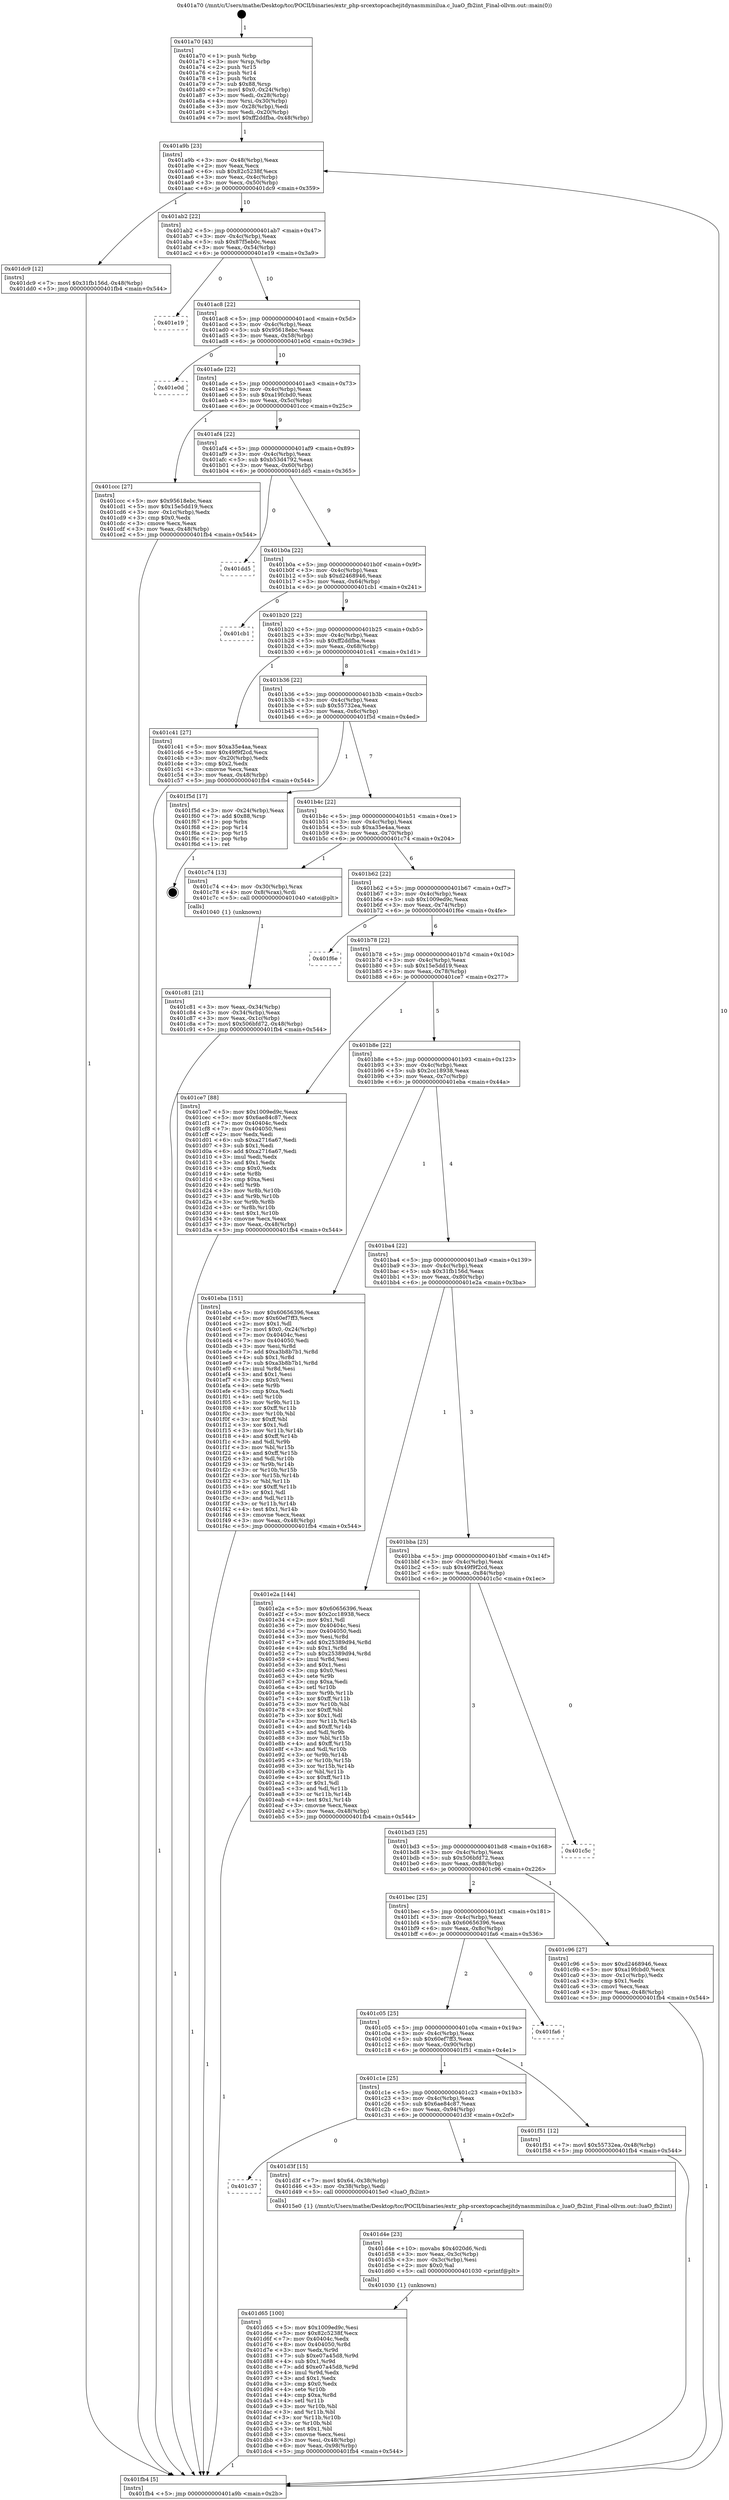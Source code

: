 digraph "0x401a70" {
  label = "0x401a70 (/mnt/c/Users/mathe/Desktop/tcc/POCII/binaries/extr_php-srcextopcachejitdynasmminilua.c_luaO_fb2int_Final-ollvm.out::main(0))"
  labelloc = "t"
  node[shape=record]

  Entry [label="",width=0.3,height=0.3,shape=circle,fillcolor=black,style=filled]
  "0x401a9b" [label="{
     0x401a9b [23]\l
     | [instrs]\l
     &nbsp;&nbsp;0x401a9b \<+3\>: mov -0x48(%rbp),%eax\l
     &nbsp;&nbsp;0x401a9e \<+2\>: mov %eax,%ecx\l
     &nbsp;&nbsp;0x401aa0 \<+6\>: sub $0x82c5238f,%ecx\l
     &nbsp;&nbsp;0x401aa6 \<+3\>: mov %eax,-0x4c(%rbp)\l
     &nbsp;&nbsp;0x401aa9 \<+3\>: mov %ecx,-0x50(%rbp)\l
     &nbsp;&nbsp;0x401aac \<+6\>: je 0000000000401dc9 \<main+0x359\>\l
  }"]
  "0x401dc9" [label="{
     0x401dc9 [12]\l
     | [instrs]\l
     &nbsp;&nbsp;0x401dc9 \<+7\>: movl $0x31fb156d,-0x48(%rbp)\l
     &nbsp;&nbsp;0x401dd0 \<+5\>: jmp 0000000000401fb4 \<main+0x544\>\l
  }"]
  "0x401ab2" [label="{
     0x401ab2 [22]\l
     | [instrs]\l
     &nbsp;&nbsp;0x401ab2 \<+5\>: jmp 0000000000401ab7 \<main+0x47\>\l
     &nbsp;&nbsp;0x401ab7 \<+3\>: mov -0x4c(%rbp),%eax\l
     &nbsp;&nbsp;0x401aba \<+5\>: sub $0x87f5eb0c,%eax\l
     &nbsp;&nbsp;0x401abf \<+3\>: mov %eax,-0x54(%rbp)\l
     &nbsp;&nbsp;0x401ac2 \<+6\>: je 0000000000401e19 \<main+0x3a9\>\l
  }"]
  Exit [label="",width=0.3,height=0.3,shape=circle,fillcolor=black,style=filled,peripheries=2]
  "0x401e19" [label="{
     0x401e19\l
  }", style=dashed]
  "0x401ac8" [label="{
     0x401ac8 [22]\l
     | [instrs]\l
     &nbsp;&nbsp;0x401ac8 \<+5\>: jmp 0000000000401acd \<main+0x5d\>\l
     &nbsp;&nbsp;0x401acd \<+3\>: mov -0x4c(%rbp),%eax\l
     &nbsp;&nbsp;0x401ad0 \<+5\>: sub $0x95618ebc,%eax\l
     &nbsp;&nbsp;0x401ad5 \<+3\>: mov %eax,-0x58(%rbp)\l
     &nbsp;&nbsp;0x401ad8 \<+6\>: je 0000000000401e0d \<main+0x39d\>\l
  }"]
  "0x401d65" [label="{
     0x401d65 [100]\l
     | [instrs]\l
     &nbsp;&nbsp;0x401d65 \<+5\>: mov $0x1009ed9c,%esi\l
     &nbsp;&nbsp;0x401d6a \<+5\>: mov $0x82c5238f,%ecx\l
     &nbsp;&nbsp;0x401d6f \<+7\>: mov 0x40404c,%edx\l
     &nbsp;&nbsp;0x401d76 \<+8\>: mov 0x404050,%r8d\l
     &nbsp;&nbsp;0x401d7e \<+3\>: mov %edx,%r9d\l
     &nbsp;&nbsp;0x401d81 \<+7\>: sub $0xe07a45d8,%r9d\l
     &nbsp;&nbsp;0x401d88 \<+4\>: sub $0x1,%r9d\l
     &nbsp;&nbsp;0x401d8c \<+7\>: add $0xe07a45d8,%r9d\l
     &nbsp;&nbsp;0x401d93 \<+4\>: imul %r9d,%edx\l
     &nbsp;&nbsp;0x401d97 \<+3\>: and $0x1,%edx\l
     &nbsp;&nbsp;0x401d9a \<+3\>: cmp $0x0,%edx\l
     &nbsp;&nbsp;0x401d9d \<+4\>: sete %r10b\l
     &nbsp;&nbsp;0x401da1 \<+4\>: cmp $0xa,%r8d\l
     &nbsp;&nbsp;0x401da5 \<+4\>: setl %r11b\l
     &nbsp;&nbsp;0x401da9 \<+3\>: mov %r10b,%bl\l
     &nbsp;&nbsp;0x401dac \<+3\>: and %r11b,%bl\l
     &nbsp;&nbsp;0x401daf \<+3\>: xor %r11b,%r10b\l
     &nbsp;&nbsp;0x401db2 \<+3\>: or %r10b,%bl\l
     &nbsp;&nbsp;0x401db5 \<+3\>: test $0x1,%bl\l
     &nbsp;&nbsp;0x401db8 \<+3\>: cmovne %ecx,%esi\l
     &nbsp;&nbsp;0x401dbb \<+3\>: mov %esi,-0x48(%rbp)\l
     &nbsp;&nbsp;0x401dbe \<+6\>: mov %eax,-0x98(%rbp)\l
     &nbsp;&nbsp;0x401dc4 \<+5\>: jmp 0000000000401fb4 \<main+0x544\>\l
  }"]
  "0x401e0d" [label="{
     0x401e0d\l
  }", style=dashed]
  "0x401ade" [label="{
     0x401ade [22]\l
     | [instrs]\l
     &nbsp;&nbsp;0x401ade \<+5\>: jmp 0000000000401ae3 \<main+0x73\>\l
     &nbsp;&nbsp;0x401ae3 \<+3\>: mov -0x4c(%rbp),%eax\l
     &nbsp;&nbsp;0x401ae6 \<+5\>: sub $0xa19fcbd0,%eax\l
     &nbsp;&nbsp;0x401aeb \<+3\>: mov %eax,-0x5c(%rbp)\l
     &nbsp;&nbsp;0x401aee \<+6\>: je 0000000000401ccc \<main+0x25c\>\l
  }"]
  "0x401d4e" [label="{
     0x401d4e [23]\l
     | [instrs]\l
     &nbsp;&nbsp;0x401d4e \<+10\>: movabs $0x4020d6,%rdi\l
     &nbsp;&nbsp;0x401d58 \<+3\>: mov %eax,-0x3c(%rbp)\l
     &nbsp;&nbsp;0x401d5b \<+3\>: mov -0x3c(%rbp),%esi\l
     &nbsp;&nbsp;0x401d5e \<+2\>: mov $0x0,%al\l
     &nbsp;&nbsp;0x401d60 \<+5\>: call 0000000000401030 \<printf@plt\>\l
     | [calls]\l
     &nbsp;&nbsp;0x401030 \{1\} (unknown)\l
  }"]
  "0x401ccc" [label="{
     0x401ccc [27]\l
     | [instrs]\l
     &nbsp;&nbsp;0x401ccc \<+5\>: mov $0x95618ebc,%eax\l
     &nbsp;&nbsp;0x401cd1 \<+5\>: mov $0x15e5dd19,%ecx\l
     &nbsp;&nbsp;0x401cd6 \<+3\>: mov -0x1c(%rbp),%edx\l
     &nbsp;&nbsp;0x401cd9 \<+3\>: cmp $0x0,%edx\l
     &nbsp;&nbsp;0x401cdc \<+3\>: cmove %ecx,%eax\l
     &nbsp;&nbsp;0x401cdf \<+3\>: mov %eax,-0x48(%rbp)\l
     &nbsp;&nbsp;0x401ce2 \<+5\>: jmp 0000000000401fb4 \<main+0x544\>\l
  }"]
  "0x401af4" [label="{
     0x401af4 [22]\l
     | [instrs]\l
     &nbsp;&nbsp;0x401af4 \<+5\>: jmp 0000000000401af9 \<main+0x89\>\l
     &nbsp;&nbsp;0x401af9 \<+3\>: mov -0x4c(%rbp),%eax\l
     &nbsp;&nbsp;0x401afc \<+5\>: sub $0xb53d4792,%eax\l
     &nbsp;&nbsp;0x401b01 \<+3\>: mov %eax,-0x60(%rbp)\l
     &nbsp;&nbsp;0x401b04 \<+6\>: je 0000000000401dd5 \<main+0x365\>\l
  }"]
  "0x401c37" [label="{
     0x401c37\l
  }", style=dashed]
  "0x401dd5" [label="{
     0x401dd5\l
  }", style=dashed]
  "0x401b0a" [label="{
     0x401b0a [22]\l
     | [instrs]\l
     &nbsp;&nbsp;0x401b0a \<+5\>: jmp 0000000000401b0f \<main+0x9f\>\l
     &nbsp;&nbsp;0x401b0f \<+3\>: mov -0x4c(%rbp),%eax\l
     &nbsp;&nbsp;0x401b12 \<+5\>: sub $0xd2468946,%eax\l
     &nbsp;&nbsp;0x401b17 \<+3\>: mov %eax,-0x64(%rbp)\l
     &nbsp;&nbsp;0x401b1a \<+6\>: je 0000000000401cb1 \<main+0x241\>\l
  }"]
  "0x401d3f" [label="{
     0x401d3f [15]\l
     | [instrs]\l
     &nbsp;&nbsp;0x401d3f \<+7\>: movl $0x64,-0x38(%rbp)\l
     &nbsp;&nbsp;0x401d46 \<+3\>: mov -0x38(%rbp),%edi\l
     &nbsp;&nbsp;0x401d49 \<+5\>: call 00000000004015e0 \<luaO_fb2int\>\l
     | [calls]\l
     &nbsp;&nbsp;0x4015e0 \{1\} (/mnt/c/Users/mathe/Desktop/tcc/POCII/binaries/extr_php-srcextopcachejitdynasmminilua.c_luaO_fb2int_Final-ollvm.out::luaO_fb2int)\l
  }"]
  "0x401cb1" [label="{
     0x401cb1\l
  }", style=dashed]
  "0x401b20" [label="{
     0x401b20 [22]\l
     | [instrs]\l
     &nbsp;&nbsp;0x401b20 \<+5\>: jmp 0000000000401b25 \<main+0xb5\>\l
     &nbsp;&nbsp;0x401b25 \<+3\>: mov -0x4c(%rbp),%eax\l
     &nbsp;&nbsp;0x401b28 \<+5\>: sub $0xff2ddfba,%eax\l
     &nbsp;&nbsp;0x401b2d \<+3\>: mov %eax,-0x68(%rbp)\l
     &nbsp;&nbsp;0x401b30 \<+6\>: je 0000000000401c41 \<main+0x1d1\>\l
  }"]
  "0x401c1e" [label="{
     0x401c1e [25]\l
     | [instrs]\l
     &nbsp;&nbsp;0x401c1e \<+5\>: jmp 0000000000401c23 \<main+0x1b3\>\l
     &nbsp;&nbsp;0x401c23 \<+3\>: mov -0x4c(%rbp),%eax\l
     &nbsp;&nbsp;0x401c26 \<+5\>: sub $0x6ae84c87,%eax\l
     &nbsp;&nbsp;0x401c2b \<+6\>: mov %eax,-0x94(%rbp)\l
     &nbsp;&nbsp;0x401c31 \<+6\>: je 0000000000401d3f \<main+0x2cf\>\l
  }"]
  "0x401c41" [label="{
     0x401c41 [27]\l
     | [instrs]\l
     &nbsp;&nbsp;0x401c41 \<+5\>: mov $0xa35e4aa,%eax\l
     &nbsp;&nbsp;0x401c46 \<+5\>: mov $0x49f9f2cd,%ecx\l
     &nbsp;&nbsp;0x401c4b \<+3\>: mov -0x20(%rbp),%edx\l
     &nbsp;&nbsp;0x401c4e \<+3\>: cmp $0x2,%edx\l
     &nbsp;&nbsp;0x401c51 \<+3\>: cmovne %ecx,%eax\l
     &nbsp;&nbsp;0x401c54 \<+3\>: mov %eax,-0x48(%rbp)\l
     &nbsp;&nbsp;0x401c57 \<+5\>: jmp 0000000000401fb4 \<main+0x544\>\l
  }"]
  "0x401b36" [label="{
     0x401b36 [22]\l
     | [instrs]\l
     &nbsp;&nbsp;0x401b36 \<+5\>: jmp 0000000000401b3b \<main+0xcb\>\l
     &nbsp;&nbsp;0x401b3b \<+3\>: mov -0x4c(%rbp),%eax\l
     &nbsp;&nbsp;0x401b3e \<+5\>: sub $0x55732ea,%eax\l
     &nbsp;&nbsp;0x401b43 \<+3\>: mov %eax,-0x6c(%rbp)\l
     &nbsp;&nbsp;0x401b46 \<+6\>: je 0000000000401f5d \<main+0x4ed\>\l
  }"]
  "0x401fb4" [label="{
     0x401fb4 [5]\l
     | [instrs]\l
     &nbsp;&nbsp;0x401fb4 \<+5\>: jmp 0000000000401a9b \<main+0x2b\>\l
  }"]
  "0x401a70" [label="{
     0x401a70 [43]\l
     | [instrs]\l
     &nbsp;&nbsp;0x401a70 \<+1\>: push %rbp\l
     &nbsp;&nbsp;0x401a71 \<+3\>: mov %rsp,%rbp\l
     &nbsp;&nbsp;0x401a74 \<+2\>: push %r15\l
     &nbsp;&nbsp;0x401a76 \<+2\>: push %r14\l
     &nbsp;&nbsp;0x401a78 \<+1\>: push %rbx\l
     &nbsp;&nbsp;0x401a79 \<+7\>: sub $0x88,%rsp\l
     &nbsp;&nbsp;0x401a80 \<+7\>: movl $0x0,-0x24(%rbp)\l
     &nbsp;&nbsp;0x401a87 \<+3\>: mov %edi,-0x28(%rbp)\l
     &nbsp;&nbsp;0x401a8a \<+4\>: mov %rsi,-0x30(%rbp)\l
     &nbsp;&nbsp;0x401a8e \<+3\>: mov -0x28(%rbp),%edi\l
     &nbsp;&nbsp;0x401a91 \<+3\>: mov %edi,-0x20(%rbp)\l
     &nbsp;&nbsp;0x401a94 \<+7\>: movl $0xff2ddfba,-0x48(%rbp)\l
  }"]
  "0x401f51" [label="{
     0x401f51 [12]\l
     | [instrs]\l
     &nbsp;&nbsp;0x401f51 \<+7\>: movl $0x55732ea,-0x48(%rbp)\l
     &nbsp;&nbsp;0x401f58 \<+5\>: jmp 0000000000401fb4 \<main+0x544\>\l
  }"]
  "0x401f5d" [label="{
     0x401f5d [17]\l
     | [instrs]\l
     &nbsp;&nbsp;0x401f5d \<+3\>: mov -0x24(%rbp),%eax\l
     &nbsp;&nbsp;0x401f60 \<+7\>: add $0x88,%rsp\l
     &nbsp;&nbsp;0x401f67 \<+1\>: pop %rbx\l
     &nbsp;&nbsp;0x401f68 \<+2\>: pop %r14\l
     &nbsp;&nbsp;0x401f6a \<+2\>: pop %r15\l
     &nbsp;&nbsp;0x401f6c \<+1\>: pop %rbp\l
     &nbsp;&nbsp;0x401f6d \<+1\>: ret\l
  }"]
  "0x401b4c" [label="{
     0x401b4c [22]\l
     | [instrs]\l
     &nbsp;&nbsp;0x401b4c \<+5\>: jmp 0000000000401b51 \<main+0xe1\>\l
     &nbsp;&nbsp;0x401b51 \<+3\>: mov -0x4c(%rbp),%eax\l
     &nbsp;&nbsp;0x401b54 \<+5\>: sub $0xa35e4aa,%eax\l
     &nbsp;&nbsp;0x401b59 \<+3\>: mov %eax,-0x70(%rbp)\l
     &nbsp;&nbsp;0x401b5c \<+6\>: je 0000000000401c74 \<main+0x204\>\l
  }"]
  "0x401c05" [label="{
     0x401c05 [25]\l
     | [instrs]\l
     &nbsp;&nbsp;0x401c05 \<+5\>: jmp 0000000000401c0a \<main+0x19a\>\l
     &nbsp;&nbsp;0x401c0a \<+3\>: mov -0x4c(%rbp),%eax\l
     &nbsp;&nbsp;0x401c0d \<+5\>: sub $0x60ef7ff3,%eax\l
     &nbsp;&nbsp;0x401c12 \<+6\>: mov %eax,-0x90(%rbp)\l
     &nbsp;&nbsp;0x401c18 \<+6\>: je 0000000000401f51 \<main+0x4e1\>\l
  }"]
  "0x401c74" [label="{
     0x401c74 [13]\l
     | [instrs]\l
     &nbsp;&nbsp;0x401c74 \<+4\>: mov -0x30(%rbp),%rax\l
     &nbsp;&nbsp;0x401c78 \<+4\>: mov 0x8(%rax),%rdi\l
     &nbsp;&nbsp;0x401c7c \<+5\>: call 0000000000401040 \<atoi@plt\>\l
     | [calls]\l
     &nbsp;&nbsp;0x401040 \{1\} (unknown)\l
  }"]
  "0x401b62" [label="{
     0x401b62 [22]\l
     | [instrs]\l
     &nbsp;&nbsp;0x401b62 \<+5\>: jmp 0000000000401b67 \<main+0xf7\>\l
     &nbsp;&nbsp;0x401b67 \<+3\>: mov -0x4c(%rbp),%eax\l
     &nbsp;&nbsp;0x401b6a \<+5\>: sub $0x1009ed9c,%eax\l
     &nbsp;&nbsp;0x401b6f \<+3\>: mov %eax,-0x74(%rbp)\l
     &nbsp;&nbsp;0x401b72 \<+6\>: je 0000000000401f6e \<main+0x4fe\>\l
  }"]
  "0x401c81" [label="{
     0x401c81 [21]\l
     | [instrs]\l
     &nbsp;&nbsp;0x401c81 \<+3\>: mov %eax,-0x34(%rbp)\l
     &nbsp;&nbsp;0x401c84 \<+3\>: mov -0x34(%rbp),%eax\l
     &nbsp;&nbsp;0x401c87 \<+3\>: mov %eax,-0x1c(%rbp)\l
     &nbsp;&nbsp;0x401c8a \<+7\>: movl $0x506bfd72,-0x48(%rbp)\l
     &nbsp;&nbsp;0x401c91 \<+5\>: jmp 0000000000401fb4 \<main+0x544\>\l
  }"]
  "0x401fa6" [label="{
     0x401fa6\l
  }", style=dashed]
  "0x401f6e" [label="{
     0x401f6e\l
  }", style=dashed]
  "0x401b78" [label="{
     0x401b78 [22]\l
     | [instrs]\l
     &nbsp;&nbsp;0x401b78 \<+5\>: jmp 0000000000401b7d \<main+0x10d\>\l
     &nbsp;&nbsp;0x401b7d \<+3\>: mov -0x4c(%rbp),%eax\l
     &nbsp;&nbsp;0x401b80 \<+5\>: sub $0x15e5dd19,%eax\l
     &nbsp;&nbsp;0x401b85 \<+3\>: mov %eax,-0x78(%rbp)\l
     &nbsp;&nbsp;0x401b88 \<+6\>: je 0000000000401ce7 \<main+0x277\>\l
  }"]
  "0x401bec" [label="{
     0x401bec [25]\l
     | [instrs]\l
     &nbsp;&nbsp;0x401bec \<+5\>: jmp 0000000000401bf1 \<main+0x181\>\l
     &nbsp;&nbsp;0x401bf1 \<+3\>: mov -0x4c(%rbp),%eax\l
     &nbsp;&nbsp;0x401bf4 \<+5\>: sub $0x60656396,%eax\l
     &nbsp;&nbsp;0x401bf9 \<+6\>: mov %eax,-0x8c(%rbp)\l
     &nbsp;&nbsp;0x401bff \<+6\>: je 0000000000401fa6 \<main+0x536\>\l
  }"]
  "0x401ce7" [label="{
     0x401ce7 [88]\l
     | [instrs]\l
     &nbsp;&nbsp;0x401ce7 \<+5\>: mov $0x1009ed9c,%eax\l
     &nbsp;&nbsp;0x401cec \<+5\>: mov $0x6ae84c87,%ecx\l
     &nbsp;&nbsp;0x401cf1 \<+7\>: mov 0x40404c,%edx\l
     &nbsp;&nbsp;0x401cf8 \<+7\>: mov 0x404050,%esi\l
     &nbsp;&nbsp;0x401cff \<+2\>: mov %edx,%edi\l
     &nbsp;&nbsp;0x401d01 \<+6\>: sub $0xa2716a67,%edi\l
     &nbsp;&nbsp;0x401d07 \<+3\>: sub $0x1,%edi\l
     &nbsp;&nbsp;0x401d0a \<+6\>: add $0xa2716a67,%edi\l
     &nbsp;&nbsp;0x401d10 \<+3\>: imul %edi,%edx\l
     &nbsp;&nbsp;0x401d13 \<+3\>: and $0x1,%edx\l
     &nbsp;&nbsp;0x401d16 \<+3\>: cmp $0x0,%edx\l
     &nbsp;&nbsp;0x401d19 \<+4\>: sete %r8b\l
     &nbsp;&nbsp;0x401d1d \<+3\>: cmp $0xa,%esi\l
     &nbsp;&nbsp;0x401d20 \<+4\>: setl %r9b\l
     &nbsp;&nbsp;0x401d24 \<+3\>: mov %r8b,%r10b\l
     &nbsp;&nbsp;0x401d27 \<+3\>: and %r9b,%r10b\l
     &nbsp;&nbsp;0x401d2a \<+3\>: xor %r9b,%r8b\l
     &nbsp;&nbsp;0x401d2d \<+3\>: or %r8b,%r10b\l
     &nbsp;&nbsp;0x401d30 \<+4\>: test $0x1,%r10b\l
     &nbsp;&nbsp;0x401d34 \<+3\>: cmovne %ecx,%eax\l
     &nbsp;&nbsp;0x401d37 \<+3\>: mov %eax,-0x48(%rbp)\l
     &nbsp;&nbsp;0x401d3a \<+5\>: jmp 0000000000401fb4 \<main+0x544\>\l
  }"]
  "0x401b8e" [label="{
     0x401b8e [22]\l
     | [instrs]\l
     &nbsp;&nbsp;0x401b8e \<+5\>: jmp 0000000000401b93 \<main+0x123\>\l
     &nbsp;&nbsp;0x401b93 \<+3\>: mov -0x4c(%rbp),%eax\l
     &nbsp;&nbsp;0x401b96 \<+5\>: sub $0x2cc18938,%eax\l
     &nbsp;&nbsp;0x401b9b \<+3\>: mov %eax,-0x7c(%rbp)\l
     &nbsp;&nbsp;0x401b9e \<+6\>: je 0000000000401eba \<main+0x44a\>\l
  }"]
  "0x401c96" [label="{
     0x401c96 [27]\l
     | [instrs]\l
     &nbsp;&nbsp;0x401c96 \<+5\>: mov $0xd2468946,%eax\l
     &nbsp;&nbsp;0x401c9b \<+5\>: mov $0xa19fcbd0,%ecx\l
     &nbsp;&nbsp;0x401ca0 \<+3\>: mov -0x1c(%rbp),%edx\l
     &nbsp;&nbsp;0x401ca3 \<+3\>: cmp $0x1,%edx\l
     &nbsp;&nbsp;0x401ca6 \<+3\>: cmovl %ecx,%eax\l
     &nbsp;&nbsp;0x401ca9 \<+3\>: mov %eax,-0x48(%rbp)\l
     &nbsp;&nbsp;0x401cac \<+5\>: jmp 0000000000401fb4 \<main+0x544\>\l
  }"]
  "0x401eba" [label="{
     0x401eba [151]\l
     | [instrs]\l
     &nbsp;&nbsp;0x401eba \<+5\>: mov $0x60656396,%eax\l
     &nbsp;&nbsp;0x401ebf \<+5\>: mov $0x60ef7ff3,%ecx\l
     &nbsp;&nbsp;0x401ec4 \<+2\>: mov $0x1,%dl\l
     &nbsp;&nbsp;0x401ec6 \<+7\>: movl $0x0,-0x24(%rbp)\l
     &nbsp;&nbsp;0x401ecd \<+7\>: mov 0x40404c,%esi\l
     &nbsp;&nbsp;0x401ed4 \<+7\>: mov 0x404050,%edi\l
     &nbsp;&nbsp;0x401edb \<+3\>: mov %esi,%r8d\l
     &nbsp;&nbsp;0x401ede \<+7\>: add $0xa3b8b7b1,%r8d\l
     &nbsp;&nbsp;0x401ee5 \<+4\>: sub $0x1,%r8d\l
     &nbsp;&nbsp;0x401ee9 \<+7\>: sub $0xa3b8b7b1,%r8d\l
     &nbsp;&nbsp;0x401ef0 \<+4\>: imul %r8d,%esi\l
     &nbsp;&nbsp;0x401ef4 \<+3\>: and $0x1,%esi\l
     &nbsp;&nbsp;0x401ef7 \<+3\>: cmp $0x0,%esi\l
     &nbsp;&nbsp;0x401efa \<+4\>: sete %r9b\l
     &nbsp;&nbsp;0x401efe \<+3\>: cmp $0xa,%edi\l
     &nbsp;&nbsp;0x401f01 \<+4\>: setl %r10b\l
     &nbsp;&nbsp;0x401f05 \<+3\>: mov %r9b,%r11b\l
     &nbsp;&nbsp;0x401f08 \<+4\>: xor $0xff,%r11b\l
     &nbsp;&nbsp;0x401f0c \<+3\>: mov %r10b,%bl\l
     &nbsp;&nbsp;0x401f0f \<+3\>: xor $0xff,%bl\l
     &nbsp;&nbsp;0x401f12 \<+3\>: xor $0x1,%dl\l
     &nbsp;&nbsp;0x401f15 \<+3\>: mov %r11b,%r14b\l
     &nbsp;&nbsp;0x401f18 \<+4\>: and $0xff,%r14b\l
     &nbsp;&nbsp;0x401f1c \<+3\>: and %dl,%r9b\l
     &nbsp;&nbsp;0x401f1f \<+3\>: mov %bl,%r15b\l
     &nbsp;&nbsp;0x401f22 \<+4\>: and $0xff,%r15b\l
     &nbsp;&nbsp;0x401f26 \<+3\>: and %dl,%r10b\l
     &nbsp;&nbsp;0x401f29 \<+3\>: or %r9b,%r14b\l
     &nbsp;&nbsp;0x401f2c \<+3\>: or %r10b,%r15b\l
     &nbsp;&nbsp;0x401f2f \<+3\>: xor %r15b,%r14b\l
     &nbsp;&nbsp;0x401f32 \<+3\>: or %bl,%r11b\l
     &nbsp;&nbsp;0x401f35 \<+4\>: xor $0xff,%r11b\l
     &nbsp;&nbsp;0x401f39 \<+3\>: or $0x1,%dl\l
     &nbsp;&nbsp;0x401f3c \<+3\>: and %dl,%r11b\l
     &nbsp;&nbsp;0x401f3f \<+3\>: or %r11b,%r14b\l
     &nbsp;&nbsp;0x401f42 \<+4\>: test $0x1,%r14b\l
     &nbsp;&nbsp;0x401f46 \<+3\>: cmovne %ecx,%eax\l
     &nbsp;&nbsp;0x401f49 \<+3\>: mov %eax,-0x48(%rbp)\l
     &nbsp;&nbsp;0x401f4c \<+5\>: jmp 0000000000401fb4 \<main+0x544\>\l
  }"]
  "0x401ba4" [label="{
     0x401ba4 [22]\l
     | [instrs]\l
     &nbsp;&nbsp;0x401ba4 \<+5\>: jmp 0000000000401ba9 \<main+0x139\>\l
     &nbsp;&nbsp;0x401ba9 \<+3\>: mov -0x4c(%rbp),%eax\l
     &nbsp;&nbsp;0x401bac \<+5\>: sub $0x31fb156d,%eax\l
     &nbsp;&nbsp;0x401bb1 \<+3\>: mov %eax,-0x80(%rbp)\l
     &nbsp;&nbsp;0x401bb4 \<+6\>: je 0000000000401e2a \<main+0x3ba\>\l
  }"]
  "0x401bd3" [label="{
     0x401bd3 [25]\l
     | [instrs]\l
     &nbsp;&nbsp;0x401bd3 \<+5\>: jmp 0000000000401bd8 \<main+0x168\>\l
     &nbsp;&nbsp;0x401bd8 \<+3\>: mov -0x4c(%rbp),%eax\l
     &nbsp;&nbsp;0x401bdb \<+5\>: sub $0x506bfd72,%eax\l
     &nbsp;&nbsp;0x401be0 \<+6\>: mov %eax,-0x88(%rbp)\l
     &nbsp;&nbsp;0x401be6 \<+6\>: je 0000000000401c96 \<main+0x226\>\l
  }"]
  "0x401e2a" [label="{
     0x401e2a [144]\l
     | [instrs]\l
     &nbsp;&nbsp;0x401e2a \<+5\>: mov $0x60656396,%eax\l
     &nbsp;&nbsp;0x401e2f \<+5\>: mov $0x2cc18938,%ecx\l
     &nbsp;&nbsp;0x401e34 \<+2\>: mov $0x1,%dl\l
     &nbsp;&nbsp;0x401e36 \<+7\>: mov 0x40404c,%esi\l
     &nbsp;&nbsp;0x401e3d \<+7\>: mov 0x404050,%edi\l
     &nbsp;&nbsp;0x401e44 \<+3\>: mov %esi,%r8d\l
     &nbsp;&nbsp;0x401e47 \<+7\>: add $0x25389d94,%r8d\l
     &nbsp;&nbsp;0x401e4e \<+4\>: sub $0x1,%r8d\l
     &nbsp;&nbsp;0x401e52 \<+7\>: sub $0x25389d94,%r8d\l
     &nbsp;&nbsp;0x401e59 \<+4\>: imul %r8d,%esi\l
     &nbsp;&nbsp;0x401e5d \<+3\>: and $0x1,%esi\l
     &nbsp;&nbsp;0x401e60 \<+3\>: cmp $0x0,%esi\l
     &nbsp;&nbsp;0x401e63 \<+4\>: sete %r9b\l
     &nbsp;&nbsp;0x401e67 \<+3\>: cmp $0xa,%edi\l
     &nbsp;&nbsp;0x401e6a \<+4\>: setl %r10b\l
     &nbsp;&nbsp;0x401e6e \<+3\>: mov %r9b,%r11b\l
     &nbsp;&nbsp;0x401e71 \<+4\>: xor $0xff,%r11b\l
     &nbsp;&nbsp;0x401e75 \<+3\>: mov %r10b,%bl\l
     &nbsp;&nbsp;0x401e78 \<+3\>: xor $0xff,%bl\l
     &nbsp;&nbsp;0x401e7b \<+3\>: xor $0x1,%dl\l
     &nbsp;&nbsp;0x401e7e \<+3\>: mov %r11b,%r14b\l
     &nbsp;&nbsp;0x401e81 \<+4\>: and $0xff,%r14b\l
     &nbsp;&nbsp;0x401e85 \<+3\>: and %dl,%r9b\l
     &nbsp;&nbsp;0x401e88 \<+3\>: mov %bl,%r15b\l
     &nbsp;&nbsp;0x401e8b \<+4\>: and $0xff,%r15b\l
     &nbsp;&nbsp;0x401e8f \<+3\>: and %dl,%r10b\l
     &nbsp;&nbsp;0x401e92 \<+3\>: or %r9b,%r14b\l
     &nbsp;&nbsp;0x401e95 \<+3\>: or %r10b,%r15b\l
     &nbsp;&nbsp;0x401e98 \<+3\>: xor %r15b,%r14b\l
     &nbsp;&nbsp;0x401e9b \<+3\>: or %bl,%r11b\l
     &nbsp;&nbsp;0x401e9e \<+4\>: xor $0xff,%r11b\l
     &nbsp;&nbsp;0x401ea2 \<+3\>: or $0x1,%dl\l
     &nbsp;&nbsp;0x401ea5 \<+3\>: and %dl,%r11b\l
     &nbsp;&nbsp;0x401ea8 \<+3\>: or %r11b,%r14b\l
     &nbsp;&nbsp;0x401eab \<+4\>: test $0x1,%r14b\l
     &nbsp;&nbsp;0x401eaf \<+3\>: cmovne %ecx,%eax\l
     &nbsp;&nbsp;0x401eb2 \<+3\>: mov %eax,-0x48(%rbp)\l
     &nbsp;&nbsp;0x401eb5 \<+5\>: jmp 0000000000401fb4 \<main+0x544\>\l
  }"]
  "0x401bba" [label="{
     0x401bba [25]\l
     | [instrs]\l
     &nbsp;&nbsp;0x401bba \<+5\>: jmp 0000000000401bbf \<main+0x14f\>\l
     &nbsp;&nbsp;0x401bbf \<+3\>: mov -0x4c(%rbp),%eax\l
     &nbsp;&nbsp;0x401bc2 \<+5\>: sub $0x49f9f2cd,%eax\l
     &nbsp;&nbsp;0x401bc7 \<+6\>: mov %eax,-0x84(%rbp)\l
     &nbsp;&nbsp;0x401bcd \<+6\>: je 0000000000401c5c \<main+0x1ec\>\l
  }"]
  "0x401c5c" [label="{
     0x401c5c\l
  }", style=dashed]
  Entry -> "0x401a70" [label=" 1"]
  "0x401a9b" -> "0x401dc9" [label=" 1"]
  "0x401a9b" -> "0x401ab2" [label=" 10"]
  "0x401f5d" -> Exit [label=" 1"]
  "0x401ab2" -> "0x401e19" [label=" 0"]
  "0x401ab2" -> "0x401ac8" [label=" 10"]
  "0x401f51" -> "0x401fb4" [label=" 1"]
  "0x401ac8" -> "0x401e0d" [label=" 0"]
  "0x401ac8" -> "0x401ade" [label=" 10"]
  "0x401eba" -> "0x401fb4" [label=" 1"]
  "0x401ade" -> "0x401ccc" [label=" 1"]
  "0x401ade" -> "0x401af4" [label=" 9"]
  "0x401e2a" -> "0x401fb4" [label=" 1"]
  "0x401af4" -> "0x401dd5" [label=" 0"]
  "0x401af4" -> "0x401b0a" [label=" 9"]
  "0x401dc9" -> "0x401fb4" [label=" 1"]
  "0x401b0a" -> "0x401cb1" [label=" 0"]
  "0x401b0a" -> "0x401b20" [label=" 9"]
  "0x401d65" -> "0x401fb4" [label=" 1"]
  "0x401b20" -> "0x401c41" [label=" 1"]
  "0x401b20" -> "0x401b36" [label=" 8"]
  "0x401c41" -> "0x401fb4" [label=" 1"]
  "0x401a70" -> "0x401a9b" [label=" 1"]
  "0x401fb4" -> "0x401a9b" [label=" 10"]
  "0x401d3f" -> "0x401d4e" [label=" 1"]
  "0x401b36" -> "0x401f5d" [label=" 1"]
  "0x401b36" -> "0x401b4c" [label=" 7"]
  "0x401c1e" -> "0x401c37" [label=" 0"]
  "0x401b4c" -> "0x401c74" [label=" 1"]
  "0x401b4c" -> "0x401b62" [label=" 6"]
  "0x401c74" -> "0x401c81" [label=" 1"]
  "0x401c81" -> "0x401fb4" [label=" 1"]
  "0x401d4e" -> "0x401d65" [label=" 1"]
  "0x401b62" -> "0x401f6e" [label=" 0"]
  "0x401b62" -> "0x401b78" [label=" 6"]
  "0x401c05" -> "0x401c1e" [label=" 1"]
  "0x401b78" -> "0x401ce7" [label=" 1"]
  "0x401b78" -> "0x401b8e" [label=" 5"]
  "0x401c1e" -> "0x401d3f" [label=" 1"]
  "0x401b8e" -> "0x401eba" [label=" 1"]
  "0x401b8e" -> "0x401ba4" [label=" 4"]
  "0x401bec" -> "0x401c05" [label=" 2"]
  "0x401ba4" -> "0x401e2a" [label=" 1"]
  "0x401ba4" -> "0x401bba" [label=" 3"]
  "0x401c05" -> "0x401f51" [label=" 1"]
  "0x401bba" -> "0x401c5c" [label=" 0"]
  "0x401bba" -> "0x401bd3" [label=" 3"]
  "0x401bec" -> "0x401fa6" [label=" 0"]
  "0x401bd3" -> "0x401c96" [label=" 1"]
  "0x401bd3" -> "0x401bec" [label=" 2"]
  "0x401c96" -> "0x401fb4" [label=" 1"]
  "0x401ccc" -> "0x401fb4" [label=" 1"]
  "0x401ce7" -> "0x401fb4" [label=" 1"]
}

